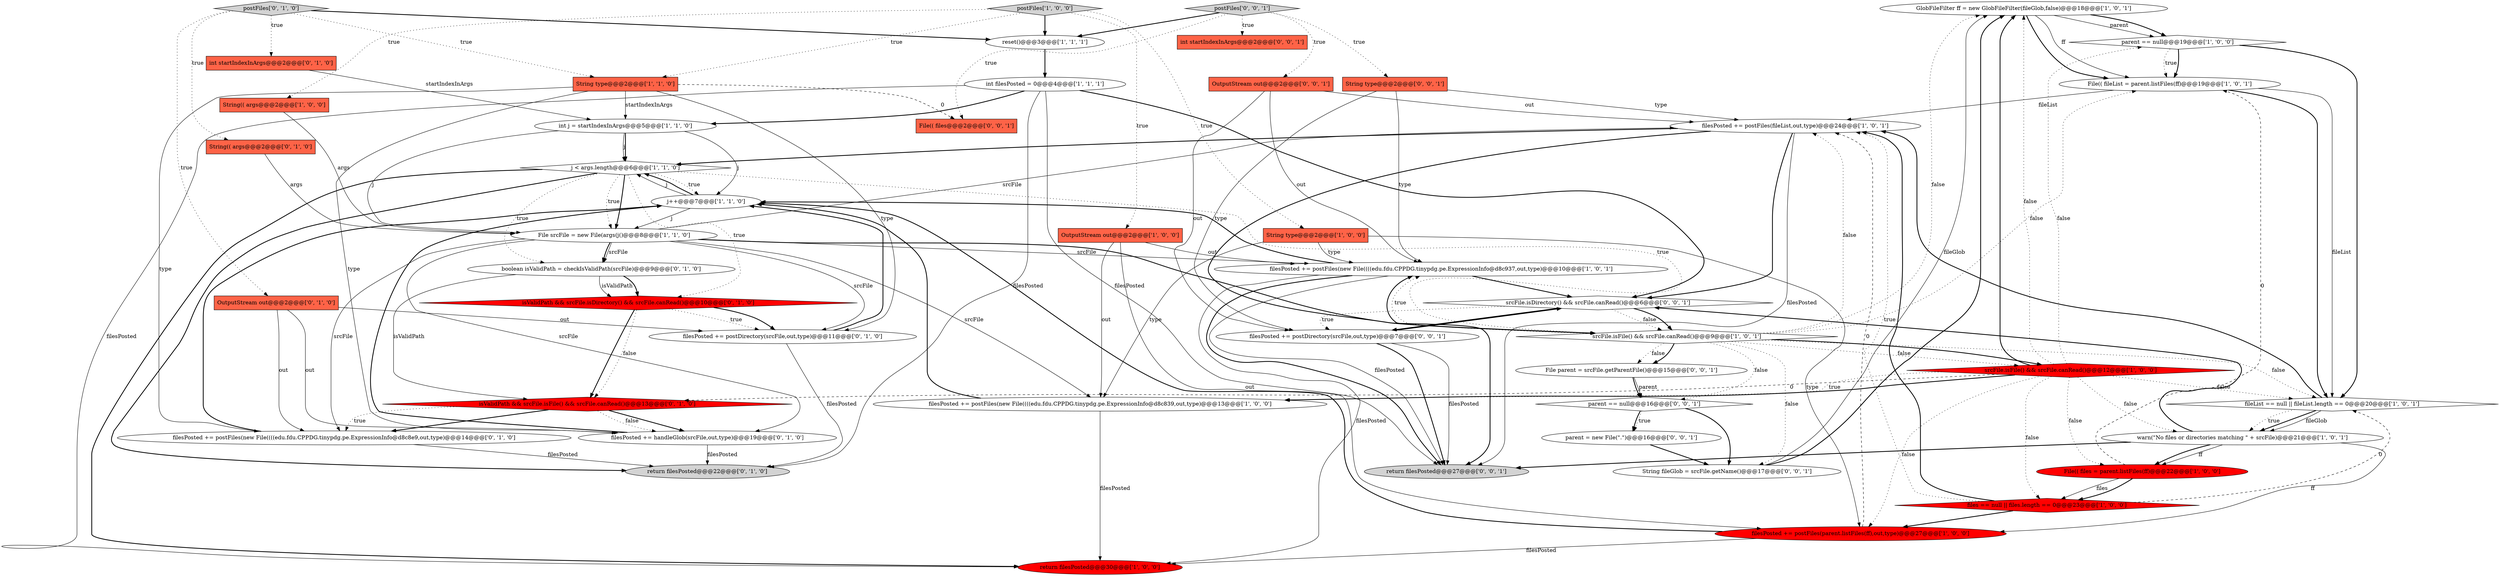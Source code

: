 digraph {
5 [style = filled, label = "GlobFileFilter ff = new GlobFileFilter(fileGlob,false)@@@18@@@['1', '0', '1']", fillcolor = white, shape = ellipse image = "AAA0AAABBB1BBB"];
2 [style = filled, label = "filesPosted += postFiles(new File((((edu.fdu.CPPDG.tinypdg.pe.ExpressionInfo@d8c839,out,type)@@@13@@@['1', '0', '0']", fillcolor = white, shape = ellipse image = "AAA0AAABBB1BBB"];
25 [style = filled, label = "filesPosted += postFiles(new File((((edu.fdu.CPPDG.tinypdg.pe.ExpressionInfo@d8c8e9,out,type)@@@14@@@['0', '1', '0']", fillcolor = white, shape = ellipse image = "AAA0AAABBB2BBB"];
9 [style = filled, label = "int j = startIndexInArgs@@@5@@@['1', '1', '0']", fillcolor = white, shape = ellipse image = "AAA0AAABBB1BBB"];
40 [style = filled, label = "OutputStream out@@@2@@@['0', '0', '1']", fillcolor = tomato, shape = box image = "AAA0AAABBB3BBB"];
23 [style = filled, label = "String(( args@@@2@@@['1', '0', '0']", fillcolor = tomato, shape = box image = "AAA0AAABBB1BBB"];
16 [style = filled, label = "OutputStream out@@@2@@@['1', '0', '0']", fillcolor = tomato, shape = box image = "AAA0AAABBB1BBB"];
39 [style = filled, label = "parent == null@@@16@@@['0', '0', '1']", fillcolor = white, shape = diamond image = "AAA0AAABBB3BBB"];
42 [style = filled, label = "File parent = srcFile.getParentFile()@@@15@@@['0', '0', '1']", fillcolor = white, shape = ellipse image = "AAA0AAABBB3BBB"];
45 [style = filled, label = "String fileGlob = srcFile.getName()@@@17@@@['0', '0', '1']", fillcolor = white, shape = ellipse image = "AAA0AAABBB3BBB"];
1 [style = filled, label = "j++@@@7@@@['1', '1', '0']", fillcolor = white, shape = ellipse image = "AAA0AAABBB1BBB"];
11 [style = filled, label = "filesPosted += postFiles(parent.listFiles(ff),out,type)@@@27@@@['1', '0', '0']", fillcolor = red, shape = ellipse image = "AAA1AAABBB1BBB"];
7 [style = filled, label = "File srcFile = new File(args(j()@@@8@@@['1', '1', '0']", fillcolor = white, shape = ellipse image = "AAA0AAABBB1BBB"];
10 [style = filled, label = "File(( files = parent.listFiles(ff)@@@22@@@['1', '0', '0']", fillcolor = red, shape = ellipse image = "AAA1AAABBB1BBB"];
8 [style = filled, label = "parent == null@@@19@@@['1', '0', '0']", fillcolor = white, shape = diamond image = "AAA0AAABBB1BBB"];
18 [style = filled, label = "return filesPosted@@@30@@@['1', '0', '0']", fillcolor = red, shape = ellipse image = "AAA1AAABBB1BBB"];
21 [style = filled, label = "reset()@@@3@@@['1', '1', '1']", fillcolor = white, shape = ellipse image = "AAA0AAABBB1BBB"];
34 [style = filled, label = "String(( args@@@2@@@['0', '1', '0']", fillcolor = tomato, shape = box image = "AAA0AAABBB2BBB"];
6 [style = filled, label = "j < args.length@@@6@@@['1', '1', '0']", fillcolor = white, shape = diamond image = "AAA0AAABBB1BBB"];
41 [style = filled, label = "return filesPosted@@@27@@@['0', '0', '1']", fillcolor = lightgray, shape = ellipse image = "AAA0AAABBB3BBB"];
28 [style = filled, label = "filesPosted += postDirectory(srcFile,out,type)@@@11@@@['0', '1', '0']", fillcolor = white, shape = ellipse image = "AAA0AAABBB2BBB"];
24 [style = filled, label = "String type@@@2@@@['1', '1', '0']", fillcolor = tomato, shape = box image = "AAA0AAABBB1BBB"];
46 [style = filled, label = "filesPosted += postDirectory(srcFile,out,type)@@@7@@@['0', '0', '1']", fillcolor = white, shape = ellipse image = "AAA0AAABBB3BBB"];
22 [style = filled, label = "warn(\"No files or directories matching \" + srcFile)@@@21@@@['1', '0', '1']", fillcolor = white, shape = ellipse image = "AAA0AAABBB1BBB"];
31 [style = filled, label = "int startIndexInArgs@@@2@@@['0', '1', '0']", fillcolor = tomato, shape = box image = "AAA0AAABBB2BBB"];
35 [style = filled, label = "boolean isValidPath = checkIsValidPath(srcFile)@@@9@@@['0', '1', '0']", fillcolor = white, shape = ellipse image = "AAA0AAABBB2BBB"];
26 [style = filled, label = "isValidPath && srcFile.isFile() && srcFile.canRead()@@@13@@@['0', '1', '0']", fillcolor = red, shape = diamond image = "AAA1AAABBB2BBB"];
4 [style = filled, label = "files == null || files.length == 0@@@23@@@['1', '0', '0']", fillcolor = red, shape = diamond image = "AAA1AAABBB1BBB"];
20 [style = filled, label = "postFiles['1', '0', '0']", fillcolor = lightgray, shape = diamond image = "AAA0AAABBB1BBB"];
38 [style = filled, label = "srcFile.isDirectory() && srcFile.canRead()@@@6@@@['0', '0', '1']", fillcolor = white, shape = diamond image = "AAA0AAABBB3BBB"];
13 [style = filled, label = "File(( fileList = parent.listFiles(ff)@@@19@@@['1', '0', '1']", fillcolor = white, shape = ellipse image = "AAA0AAABBB1BBB"];
36 [style = filled, label = "parent = new File(\".\")@@@16@@@['0', '0', '1']", fillcolor = white, shape = ellipse image = "AAA0AAABBB3BBB"];
27 [style = filled, label = "isValidPath && srcFile.isDirectory() && srcFile.canRead()@@@10@@@['0', '1', '0']", fillcolor = red, shape = diamond image = "AAA1AAABBB2BBB"];
47 [style = filled, label = "postFiles['0', '0', '1']", fillcolor = lightgray, shape = diamond image = "AAA0AAABBB3BBB"];
30 [style = filled, label = "filesPosted += handleGlob(srcFile,out,type)@@@19@@@['0', '1', '0']", fillcolor = white, shape = ellipse image = "AAA0AAABBB2BBB"];
44 [style = filled, label = "File(( files@@@2@@@['0', '0', '1']", fillcolor = tomato, shape = box image = "AAA0AAABBB3BBB"];
17 [style = filled, label = "filesPosted += postFiles(fileList,out,type)@@@24@@@['1', '0', '1']", fillcolor = white, shape = ellipse image = "AAA0AAABBB1BBB"];
32 [style = filled, label = "return filesPosted@@@22@@@['0', '1', '0']", fillcolor = lightgray, shape = ellipse image = "AAA0AAABBB2BBB"];
37 [style = filled, label = "int startIndexInArgs@@@2@@@['0', '0', '1']", fillcolor = tomato, shape = box image = "AAA0AAABBB3BBB"];
14 [style = filled, label = "srcFile.isFile() && srcFile.canRead()@@@9@@@['1', '0', '1']", fillcolor = white, shape = diamond image = "AAA0AAABBB1BBB"];
12 [style = filled, label = "filesPosted += postFiles(new File((((edu.fdu.CPPDG.tinypdg.pe.ExpressionInfo@d8c937,out,type)@@@10@@@['1', '0', '1']", fillcolor = white, shape = ellipse image = "AAA0AAABBB1BBB"];
3 [style = filled, label = "srcFile.isFile() && srcFile.canRead()@@@12@@@['1', '0', '0']", fillcolor = red, shape = diamond image = "AAA1AAABBB1BBB"];
19 [style = filled, label = "String type@@@2@@@['1', '0', '0']", fillcolor = tomato, shape = box image = "AAA0AAABBB1BBB"];
33 [style = filled, label = "OutputStream out@@@2@@@['0', '1', '0']", fillcolor = tomato, shape = box image = "AAA0AAABBB2BBB"];
43 [style = filled, label = "String type@@@2@@@['0', '0', '1']", fillcolor = tomato, shape = box image = "AAA0AAABBB3BBB"];
0 [style = filled, label = "int filesPosted = 0@@@4@@@['1', '1', '1']", fillcolor = white, shape = ellipse image = "AAA0AAABBB1BBB"];
29 [style = filled, label = "postFiles['0', '1', '0']", fillcolor = lightgray, shape = diamond image = "AAA0AAABBB2BBB"];
15 [style = filled, label = "fileList == null || fileList.length == 0@@@20@@@['1', '0', '1']", fillcolor = white, shape = diamond image = "AAA0AAABBB1BBB"];
14->3 [style = bold, label=""];
14->17 [style = dotted, label="false"];
39->36 [style = dotted, label="true"];
25->1 [style = bold, label=""];
3->4 [style = dotted, label="false"];
27->28 [style = bold, label=""];
22->10 [style = solid, label="ff"];
16->2 [style = solid, label="out"];
5->8 [style = solid, label="parent"];
7->35 [style = bold, label=""];
6->1 [style = dotted, label="true"];
3->15 [style = dotted, label="false"];
47->37 [style = dotted, label="true"];
3->8 [style = dotted, label="false"];
20->16 [style = dotted, label="true"];
9->6 [style = bold, label=""];
7->14 [style = bold, label=""];
7->12 [style = solid, label="srcFile"];
28->32 [style = solid, label="filesPosted"];
17->38 [style = bold, label=""];
1->7 [style = solid, label="j"];
3->5 [style = bold, label=""];
12->38 [style = bold, label=""];
15->17 [style = bold, label=""];
12->18 [style = solid, label="filesPosted"];
35->27 [style = solid, label="isValidPath"];
40->46 [style = solid, label="out"];
35->26 [style = solid, label="isValidPath"];
2->18 [style = solid, label="filesPosted"];
13->15 [style = solid, label="fileList"];
23->7 [style = solid, label="args"];
24->9 [style = solid, label="startIndexInArgs"];
3->5 [style = dotted, label="false"];
4->17 [style = dotted, label="true"];
24->25 [style = solid, label="type"];
7->30 [style = solid, label="srcFile"];
19->2 [style = solid, label="type"];
6->32 [style = bold, label=""];
38->46 [style = dotted, label="true"];
46->38 [style = bold, label=""];
9->1 [style = solid, label="j"];
0->32 [style = solid, label="filesPosted"];
21->0 [style = bold, label=""];
14->12 [style = dotted, label="true"];
20->24 [style = dotted, label="true"];
12->41 [style = solid, label="filesPosted"];
17->41 [style = bold, label=""];
22->41 [style = bold, label=""];
39->45 [style = bold, label=""];
31->9 [style = solid, label="startIndexInArgs"];
12->1 [style = bold, label=""];
46->41 [style = bold, label=""];
14->42 [style = dotted, label="false"];
0->38 [style = bold, label=""];
12->41 [style = bold, label=""];
47->43 [style = dotted, label="true"];
19->12 [style = solid, label="type"];
22->38 [style = bold, label=""];
6->14 [style = dotted, label="true"];
3->2 [style = bold, label=""];
13->17 [style = solid, label="fileList"];
9->6 [style = solid, label="j"];
6->7 [style = dotted, label="true"];
40->12 [style = solid, label="out"];
38->46 [style = bold, label=""];
46->41 [style = solid, label="filesPosted"];
7->25 [style = solid, label="srcFile"];
29->31 [style = dotted, label="true"];
16->11 [style = solid, label="out"];
13->15 [style = bold, label=""];
6->7 [style = bold, label=""];
7->35 [style = solid, label="srcFile"];
7->17 [style = solid, label="srcFile"];
0->41 [style = solid, label="filesPosted"];
14->15 [style = dotted, label="false"];
33->28 [style = solid, label="out"];
30->32 [style = solid, label="filesPosted"];
27->26 [style = bold, label=""];
19->11 [style = solid, label="type"];
38->14 [style = dotted, label="false"];
8->15 [style = bold, label=""];
4->17 [style = bold, label=""];
3->26 [style = dashed, label="0"];
17->6 [style = bold, label=""];
29->34 [style = dotted, label="true"];
33->25 [style = solid, label="out"];
6->18 [style = bold, label=""];
2->1 [style = bold, label=""];
5->13 [style = solid, label="ff"];
42->39 [style = bold, label=""];
14->42 [style = bold, label=""];
24->44 [style = dashed, label="0"];
25->32 [style = solid, label="filesPosted"];
7->28 [style = solid, label="srcFile"];
11->17 [style = dashed, label="0"];
11->18 [style = solid, label="filesPosted"];
10->4 [style = solid, label="files"];
29->21 [style = bold, label=""];
15->22 [style = bold, label=""];
14->13 [style = dotted, label="false"];
1->6 [style = solid, label="j"];
42->39 [style = solid, label="parent"];
3->10 [style = dotted, label="false"];
45->5 [style = solid, label="fileGlob"];
1->6 [style = bold, label=""];
27->26 [style = dotted, label="false"];
5->13 [style = bold, label=""];
24->30 [style = solid, label="type"];
43->12 [style = solid, label="type"];
20->23 [style = dotted, label="true"];
22->10 [style = bold, label=""];
17->41 [style = solid, label="filesPosted"];
3->22 [style = dotted, label="false"];
20->19 [style = dotted, label="true"];
8->13 [style = dotted, label="true"];
47->21 [style = bold, label=""];
6->27 [style = dotted, label="true"];
29->24 [style = dotted, label="true"];
33->30 [style = solid, label="out"];
8->13 [style = bold, label=""];
15->22 [style = solid, label="fileGlob"];
40->17 [style = solid, label="out"];
9->7 [style = solid, label="j"];
5->8 [style = bold, label=""];
0->9 [style = bold, label=""];
35->27 [style = bold, label=""];
30->1 [style = bold, label=""];
14->45 [style = dotted, label="false"];
11->1 [style = bold, label=""];
26->25 [style = dotted, label="true"];
0->18 [style = solid, label="filesPosted"];
26->25 [style = bold, label=""];
15->22 [style = dotted, label="true"];
34->7 [style = solid, label="args"];
47->44 [style = dotted, label="true"];
28->1 [style = bold, label=""];
43->17 [style = solid, label="type"];
10->13 [style = dashed, label="0"];
38->14 [style = bold, label=""];
14->3 [style = dotted, label="false"];
26->30 [style = bold, label=""];
20->21 [style = bold, label=""];
14->39 [style = dotted, label="false"];
16->12 [style = solid, label="out"];
27->28 [style = dotted, label="true"];
26->30 [style = dotted, label="false"];
3->11 [style = dotted, label="false"];
4->15 [style = dashed, label="0"];
7->2 [style = solid, label="srcFile"];
22->11 [style = solid, label="ff"];
14->12 [style = bold, label=""];
47->40 [style = dotted, label="true"];
10->4 [style = bold, label=""];
6->35 [style = dotted, label="true"];
29->33 [style = dotted, label="true"];
36->45 [style = bold, label=""];
4->11 [style = bold, label=""];
43->46 [style = solid, label="type"];
39->36 [style = bold, label=""];
24->28 [style = solid, label="type"];
14->5 [style = dotted, label="false"];
3->2 [style = dotted, label="true"];
45->5 [style = bold, label=""];
}
